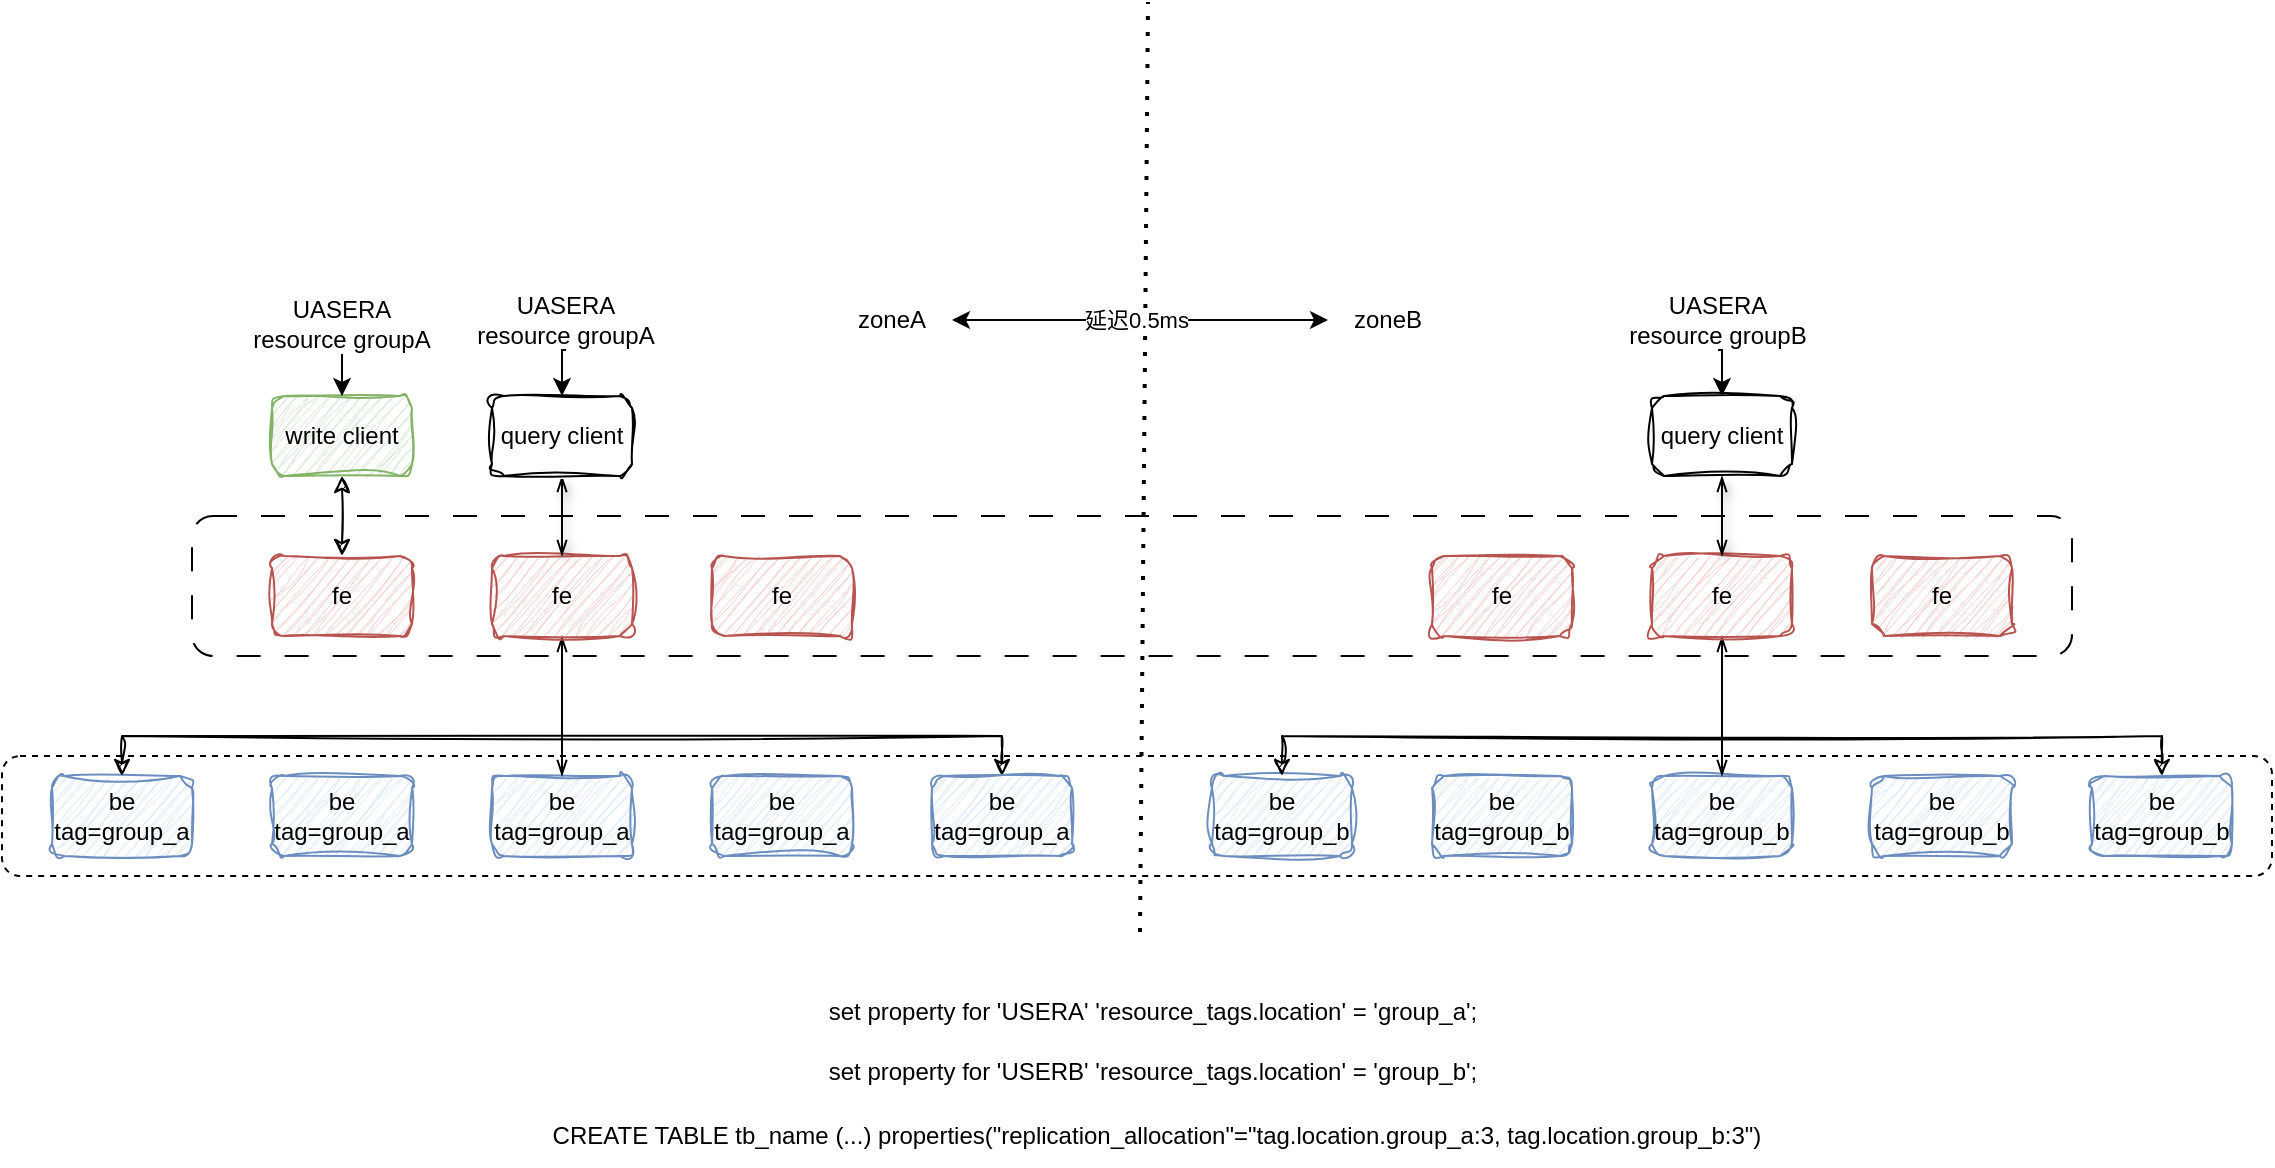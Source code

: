 <mxfile version="22.1.16" type="github">
  <diagram name="第 1 页" id="tc64m-DP_SOpegKEheK2">
    <mxGraphModel dx="1434" dy="671" grid="0" gridSize="10" guides="1" tooltips="1" connect="1" arrows="1" fold="1" page="1" pageScale="1" pageWidth="400000" pageHeight="400000" math="0" shadow="0">
      <root>
        <mxCell id="0" />
        <mxCell id="1" parent="0" />
        <mxCell id="5TabDy5KiHjK8BMG1oBV-39" value="" style="rounded=1;whiteSpace=wrap;html=1;dashed=1;" vertex="1" parent="1">
          <mxGeometry x="345" y="580" width="1135" height="60" as="geometry" />
        </mxCell>
        <mxCell id="5TabDy5KiHjK8BMG1oBV-38" value="" style="rounded=1;whiteSpace=wrap;html=1;dashed=1;dashPattern=12 12;" vertex="1" parent="1">
          <mxGeometry x="440" y="460" width="940" height="70" as="geometry" />
        </mxCell>
        <mxCell id="5TabDy5KiHjK8BMG1oBV-1" value="be&lt;br&gt;tag=group_a" style="rounded=1;whiteSpace=wrap;html=1;sketch=1;curveFitting=1;jiggle=2;glass=0;fillColor=#dae8fc;strokeColor=#6c8ebf;" vertex="1" parent="1">
          <mxGeometry x="370" y="590" width="70" height="40" as="geometry" />
        </mxCell>
        <mxCell id="5TabDy5KiHjK8BMG1oBV-2" value="be&lt;br style=&quot;border-color: var(--border-color);&quot;&gt;tag=group_a" style="rounded=1;whiteSpace=wrap;html=1;sketch=1;curveFitting=1;jiggle=2;glass=0;fillColor=#dae8fc;strokeColor=#6c8ebf;" vertex="1" parent="1">
          <mxGeometry x="480" y="590" width="70" height="40" as="geometry" />
        </mxCell>
        <mxCell id="5TabDy5KiHjK8BMG1oBV-3" value="be&lt;br style=&quot;border-color: var(--border-color);&quot;&gt;tag=group_a" style="rounded=1;whiteSpace=wrap;html=1;sketch=1;curveFitting=1;jiggle=2;glass=0;fillColor=#dae8fc;strokeColor=#6c8ebf;" vertex="1" parent="1">
          <mxGeometry x="590" y="590" width="70" height="40" as="geometry" />
        </mxCell>
        <mxCell id="5TabDy5KiHjK8BMG1oBV-4" value="be&lt;br style=&quot;border-color: var(--border-color);&quot;&gt;tag=group_a" style="rounded=1;whiteSpace=wrap;html=1;sketch=1;curveFitting=1;jiggle=2;glass=0;fillColor=#dae8fc;strokeColor=#6c8ebf;" vertex="1" parent="1">
          <mxGeometry x="700" y="590" width="70" height="40" as="geometry" />
        </mxCell>
        <mxCell id="5TabDy5KiHjK8BMG1oBV-13" style="edgeStyle=orthogonalEdgeStyle;rounded=0;orthogonalLoop=1;jettySize=auto;html=1;exitX=0.5;exitY=0;exitDx=0;exitDy=0;entryX=0.5;entryY=0;entryDx=0;entryDy=0;sketch=1;curveFitting=1;jiggle=2;startArrow=classic;startFill=1;" edge="1" parent="1" source="5TabDy5KiHjK8BMG1oBV-5" target="5TabDy5KiHjK8BMG1oBV-1">
          <mxGeometry relative="1" as="geometry" />
        </mxCell>
        <mxCell id="5TabDy5KiHjK8BMG1oBV-5" value="be&lt;br style=&quot;border-color: var(--border-color);&quot;&gt;tag=group_a" style="rounded=1;whiteSpace=wrap;html=1;sketch=1;curveFitting=1;jiggle=2;glass=0;fillColor=#dae8fc;strokeColor=#6c8ebf;" vertex="1" parent="1">
          <mxGeometry x="810" y="590" width="70" height="40" as="geometry" />
        </mxCell>
        <mxCell id="5TabDy5KiHjK8BMG1oBV-7" value="fe" style="rounded=1;whiteSpace=wrap;html=1;sketch=1;curveFitting=1;jiggle=2;glass=0;fillColor=#f8cecc;strokeColor=#b85450;" vertex="1" parent="1">
          <mxGeometry x="480" y="480" width="70" height="40" as="geometry" />
        </mxCell>
        <mxCell id="5TabDy5KiHjK8BMG1oBV-12" value="" style="rounded=0;orthogonalLoop=1;jettySize=auto;html=1;startArrow=openThin;startFill=0;endArrow=openThin;endFill=0;" edge="1" parent="1" source="5TabDy5KiHjK8BMG1oBV-8" target="5TabDy5KiHjK8BMG1oBV-3">
          <mxGeometry relative="1" as="geometry" />
        </mxCell>
        <mxCell id="5TabDy5KiHjK8BMG1oBV-8" value="fe" style="rounded=1;whiteSpace=wrap;html=1;sketch=1;curveFitting=1;jiggle=2;glass=0;fillColor=#f8cecc;strokeColor=#b85450;" vertex="1" parent="1">
          <mxGeometry x="590" y="480" width="70" height="40" as="geometry" />
        </mxCell>
        <mxCell id="5TabDy5KiHjK8BMG1oBV-9" value="fe" style="rounded=1;whiteSpace=wrap;html=1;sketch=1;curveFitting=1;jiggle=2;glass=0;fillColor=#f8cecc;strokeColor=#b85450;" vertex="1" parent="1">
          <mxGeometry x="700" y="480" width="70" height="40" as="geometry" />
        </mxCell>
        <mxCell id="5TabDy5KiHjK8BMG1oBV-11" style="rounded=0;orthogonalLoop=1;jettySize=auto;html=1;exitX=0.5;exitY=1;exitDx=0;exitDy=0;entryX=0.5;entryY=0;entryDx=0;entryDy=0;startArrow=openThin;startFill=0;endArrow=openThin;endFill=0;shadow=1;" edge="1" parent="1" source="5TabDy5KiHjK8BMG1oBV-10" target="5TabDy5KiHjK8BMG1oBV-8">
          <mxGeometry relative="1" as="geometry" />
        </mxCell>
        <mxCell id="5TabDy5KiHjK8BMG1oBV-10" value="query client" style="rounded=1;whiteSpace=wrap;html=1;sketch=1;curveFitting=1;jiggle=2;glass=0;" vertex="1" parent="1">
          <mxGeometry x="590" y="400" width="70" height="40" as="geometry" />
        </mxCell>
        <mxCell id="5TabDy5KiHjK8BMG1oBV-25" value="" style="endArrow=none;dashed=1;html=1;dashPattern=1 3;strokeWidth=2;rounded=0;" edge="1" parent="1">
          <mxGeometry width="50" height="50" relative="1" as="geometry">
            <mxPoint x="914" y="668" as="sourcePoint" />
            <mxPoint x="918" y="203" as="targetPoint" />
          </mxGeometry>
        </mxCell>
        <mxCell id="5TabDy5KiHjK8BMG1oBV-26" value="be&lt;br style=&quot;border-color: var(--border-color);&quot;&gt;tag=group_b" style="rounded=1;whiteSpace=wrap;html=1;sketch=1;curveFitting=1;jiggle=2;glass=0;fillColor=#dae8fc;strokeColor=#6c8ebf;" vertex="1" parent="1">
          <mxGeometry x="950" y="590" width="70" height="40" as="geometry" />
        </mxCell>
        <mxCell id="5TabDy5KiHjK8BMG1oBV-27" value="be&lt;br style=&quot;border-color: var(--border-color);&quot;&gt;tag=group_b" style="rounded=1;whiteSpace=wrap;html=1;sketch=1;curveFitting=1;jiggle=2;glass=0;fillColor=#dae8fc;strokeColor=#6c8ebf;" vertex="1" parent="1">
          <mxGeometry x="1060" y="590" width="70" height="40" as="geometry" />
        </mxCell>
        <mxCell id="5TabDy5KiHjK8BMG1oBV-28" value="be&lt;br style=&quot;border-color: var(--border-color);&quot;&gt;tag=group_b" style="rounded=1;whiteSpace=wrap;html=1;sketch=1;curveFitting=1;jiggle=2;glass=0;fillColor=#dae8fc;strokeColor=#6c8ebf;" vertex="1" parent="1">
          <mxGeometry x="1170" y="590" width="70" height="40" as="geometry" />
        </mxCell>
        <mxCell id="5TabDy5KiHjK8BMG1oBV-29" value="be&lt;br style=&quot;border-color: var(--border-color);&quot;&gt;tag=group_b" style="rounded=1;whiteSpace=wrap;html=1;sketch=1;curveFitting=1;jiggle=2;glass=0;fillColor=#dae8fc;strokeColor=#6c8ebf;" vertex="1" parent="1">
          <mxGeometry x="1280" y="590" width="70" height="40" as="geometry" />
        </mxCell>
        <mxCell id="5TabDy5KiHjK8BMG1oBV-30" style="edgeStyle=orthogonalEdgeStyle;rounded=0;orthogonalLoop=1;jettySize=auto;html=1;exitX=0.5;exitY=0;exitDx=0;exitDy=0;entryX=0.5;entryY=0;entryDx=0;entryDy=0;sketch=1;curveFitting=1;jiggle=2;startArrow=classic;startFill=1;" edge="1" parent="1" source="5TabDy5KiHjK8BMG1oBV-31" target="5TabDy5KiHjK8BMG1oBV-26">
          <mxGeometry relative="1" as="geometry" />
        </mxCell>
        <mxCell id="5TabDy5KiHjK8BMG1oBV-31" value="be&lt;br style=&quot;border-color: var(--border-color);&quot;&gt;tag=group_b" style="rounded=1;whiteSpace=wrap;html=1;sketch=1;curveFitting=1;jiggle=2;glass=0;fillColor=#dae8fc;strokeColor=#6c8ebf;" vertex="1" parent="1">
          <mxGeometry x="1390" y="590" width="70" height="40" as="geometry" />
        </mxCell>
        <mxCell id="5TabDy5KiHjK8BMG1oBV-32" value="fe" style="rounded=1;whiteSpace=wrap;html=1;sketch=1;curveFitting=1;jiggle=2;glass=0;fillColor=#f8cecc;strokeColor=#b85450;" vertex="1" parent="1">
          <mxGeometry x="1060" y="480" width="70" height="40" as="geometry" />
        </mxCell>
        <mxCell id="5TabDy5KiHjK8BMG1oBV-33" value="" style="rounded=0;orthogonalLoop=1;jettySize=auto;html=1;startArrow=openThin;startFill=0;endArrow=openThin;endFill=0;" edge="1" parent="1" source="5TabDy5KiHjK8BMG1oBV-34" target="5TabDy5KiHjK8BMG1oBV-28">
          <mxGeometry relative="1" as="geometry" />
        </mxCell>
        <mxCell id="5TabDy5KiHjK8BMG1oBV-34" value="fe" style="rounded=1;whiteSpace=wrap;html=1;sketch=1;curveFitting=1;jiggle=2;glass=0;fillColor=#f8cecc;strokeColor=#b85450;" vertex="1" parent="1">
          <mxGeometry x="1170" y="480" width="70" height="40" as="geometry" />
        </mxCell>
        <mxCell id="5TabDy5KiHjK8BMG1oBV-35" value="fe" style="rounded=1;whiteSpace=wrap;html=1;sketch=1;curveFitting=1;jiggle=2;glass=0;fillColor=#f8cecc;strokeColor=#b85450;" vertex="1" parent="1">
          <mxGeometry x="1280" y="480" width="70" height="40" as="geometry" />
        </mxCell>
        <mxCell id="5TabDy5KiHjK8BMG1oBV-36" style="rounded=0;orthogonalLoop=1;jettySize=auto;html=1;exitX=0.5;exitY=1;exitDx=0;exitDy=0;entryX=0.5;entryY=0;entryDx=0;entryDy=0;startArrow=openThin;startFill=0;endArrow=openThin;endFill=0;shadow=1;" edge="1" parent="1" source="5TabDy5KiHjK8BMG1oBV-37" target="5TabDy5KiHjK8BMG1oBV-34">
          <mxGeometry relative="1" as="geometry" />
        </mxCell>
        <mxCell id="5TabDy5KiHjK8BMG1oBV-37" value="query client" style="rounded=1;whiteSpace=wrap;html=1;sketch=1;curveFitting=1;jiggle=2;glass=0;" vertex="1" parent="1">
          <mxGeometry x="1170" y="400" width="70" height="40" as="geometry" />
        </mxCell>
        <mxCell id="5TabDy5KiHjK8BMG1oBV-43" style="edgeStyle=orthogonalEdgeStyle;rounded=0;orthogonalLoop=1;jettySize=auto;html=1;exitX=1;exitY=0.5;exitDx=0;exitDy=0;startArrow=classic;startFill=1;" edge="1" parent="1" source="5TabDy5KiHjK8BMG1oBV-41" target="5TabDy5KiHjK8BMG1oBV-42">
          <mxGeometry relative="1" as="geometry" />
        </mxCell>
        <mxCell id="5TabDy5KiHjK8BMG1oBV-44" value="延迟0.5ms" style="edgeLabel;html=1;align=center;verticalAlign=middle;resizable=0;points=[];" vertex="1" connectable="0" parent="5TabDy5KiHjK8BMG1oBV-43">
          <mxGeometry x="-0.021" relative="1" as="geometry">
            <mxPoint as="offset" />
          </mxGeometry>
        </mxCell>
        <mxCell id="5TabDy5KiHjK8BMG1oBV-41" value="zoneA" style="text;html=1;strokeColor=none;fillColor=none;align=center;verticalAlign=middle;whiteSpace=wrap;rounded=0;" vertex="1" parent="1">
          <mxGeometry x="760" y="347" width="60" height="30" as="geometry" />
        </mxCell>
        <mxCell id="5TabDy5KiHjK8BMG1oBV-42" value="zoneB" style="text;html=1;strokeColor=none;fillColor=none;align=center;verticalAlign=middle;whiteSpace=wrap;rounded=0;" vertex="1" parent="1">
          <mxGeometry x="1008" y="347" width="60" height="30" as="geometry" />
        </mxCell>
        <mxCell id="5TabDy5KiHjK8BMG1oBV-51" style="edgeStyle=orthogonalEdgeStyle;rounded=0;orthogonalLoop=1;jettySize=auto;html=1;exitX=0.5;exitY=1;exitDx=0;exitDy=0;entryX=0.5;entryY=0;entryDx=0;entryDy=0;" edge="1" parent="1" source="5TabDy5KiHjK8BMG1oBV-45" target="5TabDy5KiHjK8BMG1oBV-10">
          <mxGeometry relative="1" as="geometry" />
        </mxCell>
        <mxCell id="5TabDy5KiHjK8BMG1oBV-45" value="UASERA&lt;br&gt;resource groupA" style="text;html=1;strokeColor=none;fillColor=none;align=center;verticalAlign=middle;whiteSpace=wrap;rounded=0;" vertex="1" parent="1">
          <mxGeometry x="527" y="347" width="200" height="30" as="geometry" />
        </mxCell>
        <mxCell id="5TabDy5KiHjK8BMG1oBV-52" style="edgeStyle=orthogonalEdgeStyle;rounded=0;orthogonalLoop=1;jettySize=auto;html=1;exitX=0.5;exitY=1;exitDx=0;exitDy=0;entryX=0.5;entryY=0;entryDx=0;entryDy=0;" edge="1" parent="1" source="5TabDy5KiHjK8BMG1oBV-46" target="5TabDy5KiHjK8BMG1oBV-37">
          <mxGeometry relative="1" as="geometry" />
        </mxCell>
        <mxCell id="5TabDy5KiHjK8BMG1oBV-46" value="UASERA&lt;br&gt;resource groupB" style="text;html=1;strokeColor=none;fillColor=none;align=center;verticalAlign=middle;whiteSpace=wrap;rounded=0;" vertex="1" parent="1">
          <mxGeometry x="1103" y="347" width="200" height="30" as="geometry" />
        </mxCell>
        <mxCell id="5TabDy5KiHjK8BMG1oBV-48" style="edgeStyle=orthogonalEdgeStyle;rounded=0;orthogonalLoop=1;jettySize=auto;html=1;exitX=0.5;exitY=1;exitDx=0;exitDy=0;entryX=0.5;entryY=0;entryDx=0;entryDy=0;startArrow=classic;startFill=1;sketch=1;curveFitting=1;jiggle=2;" edge="1" parent="1" source="5TabDy5KiHjK8BMG1oBV-47" target="5TabDy5KiHjK8BMG1oBV-7">
          <mxGeometry relative="1" as="geometry" />
        </mxCell>
        <mxCell id="5TabDy5KiHjK8BMG1oBV-47" value="write client" style="rounded=1;whiteSpace=wrap;html=1;sketch=1;curveFitting=1;jiggle=2;glass=0;fillColor=#d5e8d4;strokeColor=#82b366;" vertex="1" parent="1">
          <mxGeometry x="480" y="400" width="70" height="40" as="geometry" />
        </mxCell>
        <mxCell id="5TabDy5KiHjK8BMG1oBV-50" style="edgeStyle=orthogonalEdgeStyle;rounded=0;orthogonalLoop=1;jettySize=auto;html=1;exitX=0.5;exitY=1;exitDx=0;exitDy=0;entryX=0.5;entryY=0;entryDx=0;entryDy=0;" edge="1" parent="1" source="5TabDy5KiHjK8BMG1oBV-49" target="5TabDy5KiHjK8BMG1oBV-47">
          <mxGeometry relative="1" as="geometry" />
        </mxCell>
        <mxCell id="5TabDy5KiHjK8BMG1oBV-49" value="UASERA&lt;br&gt;resource groupA" style="text;html=1;strokeColor=none;fillColor=none;align=center;verticalAlign=middle;whiteSpace=wrap;rounded=0;" vertex="1" parent="1">
          <mxGeometry x="415" y="349" width="200" height="30" as="geometry" />
        </mxCell>
        <mxCell id="5TabDy5KiHjK8BMG1oBV-53" value="set property for &#39;USERA&#39; &#39;resource_tags.location&#39; = &#39;group_a&#39;;" style="text;html=1;strokeColor=none;fillColor=none;align=center;verticalAlign=middle;whiteSpace=wrap;rounded=0;" vertex="1" parent="1">
          <mxGeometry x="738" y="693" width="365" height="30" as="geometry" />
        </mxCell>
        <mxCell id="5TabDy5KiHjK8BMG1oBV-54" value="set property for &#39;USERB&#39; &#39;resource_tags.location&#39; = &#39;group_b&#39;;" style="text;html=1;strokeColor=none;fillColor=none;align=center;verticalAlign=middle;whiteSpace=wrap;rounded=0;" vertex="1" parent="1">
          <mxGeometry x="738" y="723" width="365" height="30" as="geometry" />
        </mxCell>
        <mxCell id="5TabDy5KiHjK8BMG1oBV-55" value="CREATE TABLE tb_name (...) properties(&quot;replication_allocation&quot;=&quot;tag.location.group_a:3, tag.location.group_b:3&quot;)" style="text;html=1;strokeColor=none;fillColor=none;align=center;verticalAlign=middle;whiteSpace=wrap;rounded=0;" vertex="1" parent="1">
          <mxGeometry x="542" y="755" width="761" height="30" as="geometry" />
        </mxCell>
      </root>
    </mxGraphModel>
  </diagram>
</mxfile>
